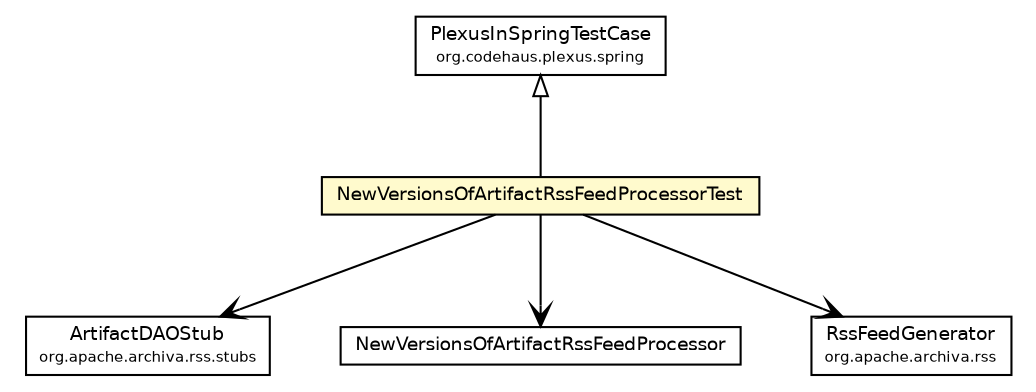 #!/usr/local/bin/dot
#
# Class diagram 
# Generated by UmlGraph version 4.6 (http://www.spinellis.gr/sw/umlgraph)
#

digraph G {
	edge [fontname="Helvetica",fontsize=10,labelfontname="Helvetica",labelfontsize=10];
	node [fontname="Helvetica",fontsize=10,shape=plaintext];
	// org.apache.archiva.rss.processor.NewVersionsOfArtifactRssFeedProcessorTest
	c53595 [label=<<table border="0" cellborder="1" cellspacing="0" cellpadding="2" port="p" bgcolor="lemonChiffon" href="./NewVersionsOfArtifactRssFeedProcessorTest.html">
		<tr><td><table border="0" cellspacing="0" cellpadding="1">
			<tr><td> NewVersionsOfArtifactRssFeedProcessorTest </td></tr>
		</table></td></tr>
		</table>>, fontname="Helvetica", fontcolor="black", fontsize=9.0];
	// org.apache.archiva.rss.stubs.ArtifactDAOStub
	c53598 [label=<<table border="0" cellborder="1" cellspacing="0" cellpadding="2" port="p" href="../stubs/ArtifactDAOStub.html">
		<tr><td><table border="0" cellspacing="0" cellpadding="1">
			<tr><td> ArtifactDAOStub </td></tr>
			<tr><td><font point-size="7.0"> org.apache.archiva.rss.stubs </font></td></tr>
		</table></td></tr>
		</table>>, fontname="Helvetica", fontcolor="black", fontsize=9.0];
	//org.apache.archiva.rss.processor.NewVersionsOfArtifactRssFeedProcessorTest extends org.codehaus.plexus.spring.PlexusInSpringTestCase
	c53602:p -> c53595:p [dir=back,arrowtail=empty];
	// org.apache.archiva.rss.processor.NewVersionsOfArtifactRssFeedProcessorTest NAVASSOC org.apache.archiva.rss.processor.NewVersionsOfArtifactRssFeedProcessor
	c53595:p -> c53605:p [taillabel="", label="", headlabel="", fontname="Helvetica", fontcolor="black", fontsize=10.0, color="black", arrowhead=open];
	// org.apache.archiva.rss.processor.NewVersionsOfArtifactRssFeedProcessorTest NAVASSOC org.apache.archiva.rss.stubs.ArtifactDAOStub
	c53595:p -> c53598:p [taillabel="", label="", headlabel="", fontname="Helvetica", fontcolor="black", fontsize=10.0, color="black", arrowhead=open];
	// org.apache.archiva.rss.processor.NewVersionsOfArtifactRssFeedProcessorTest NAVASSOC org.apache.archiva.rss.RssFeedGenerator
	c53595:p -> c53606:p [taillabel="", label="", headlabel="", fontname="Helvetica", fontcolor="black", fontsize=10.0, color="black", arrowhead=open];
	// org.apache.archiva.rss.processor.NewVersionsOfArtifactRssFeedProcessor
	c53605 [label=<<table border="0" cellborder="1" cellspacing="0" cellpadding="2" port="p" href="http://java.sun.com/j2se/1.4.2/docs/api/org/apache/archiva/rss/processor/NewVersionsOfArtifactRssFeedProcessor.html">
		<tr><td><table border="0" cellspacing="0" cellpadding="1">
			<tr><td> NewVersionsOfArtifactRssFeedProcessor </td></tr>
		</table></td></tr>
		</table>>, fontname="Helvetica", fontcolor="black", fontsize=9.0];
	// org.apache.archiva.rss.RssFeedGenerator
	c53606 [label=<<table border="0" cellborder="1" cellspacing="0" cellpadding="2" port="p" href="http://java.sun.com/j2se/1.4.2/docs/api/org/apache/archiva/rss/RssFeedGenerator.html">
		<tr><td><table border="0" cellspacing="0" cellpadding="1">
			<tr><td> RssFeedGenerator </td></tr>
			<tr><td><font point-size="7.0"> org.apache.archiva.rss </font></td></tr>
		</table></td></tr>
		</table>>, fontname="Helvetica", fontcolor="black", fontsize=9.0];
	// org.codehaus.plexus.spring.PlexusInSpringTestCase
	c53602 [label=<<table border="0" cellborder="1" cellspacing="0" cellpadding="2" port="p" href="http://java.sun.com/j2se/1.4.2/docs/api/org/codehaus/plexus/spring/PlexusInSpringTestCase.html">
		<tr><td><table border="0" cellspacing="0" cellpadding="1">
			<tr><td> PlexusInSpringTestCase </td></tr>
			<tr><td><font point-size="7.0"> org.codehaus.plexus.spring </font></td></tr>
		</table></td></tr>
		</table>>, fontname="Helvetica", fontcolor="black", fontsize=9.0];
}

